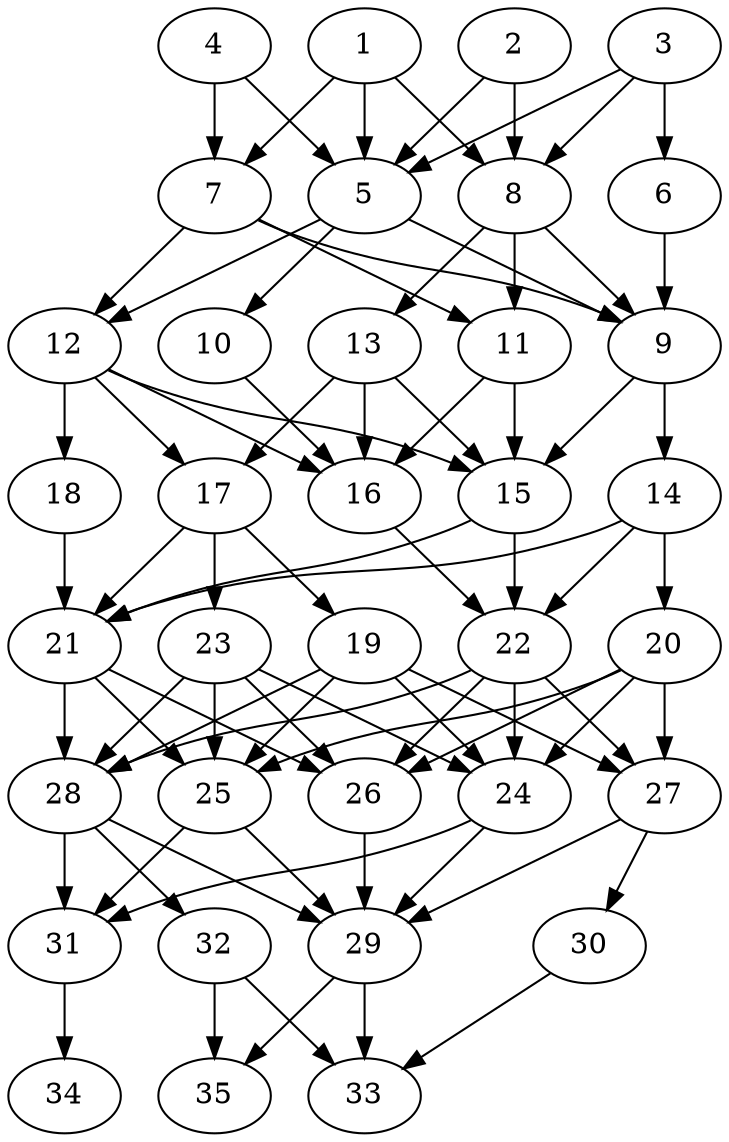 // DAG automatically generated by daggen at Thu Oct  3 14:05:37 2019
// ./daggen --dot -n 35 --ccr 0.4 --fat 0.5 --regular 0.9 --density 0.9 --mindata 5242880 --maxdata 52428800 
digraph G {
  1 [size="101025280", alpha="0.06", expect_size="40410112"] 
  1 -> 5 [size ="40410112"]
  1 -> 7 [size ="40410112"]
  1 -> 8 [size ="40410112"]
  2 [size="129966080", alpha="0.02", expect_size="51986432"] 
  2 -> 5 [size ="51986432"]
  2 -> 8 [size ="51986432"]
  3 [size="64209920", alpha="0.01", expect_size="25683968"] 
  3 -> 5 [size ="25683968"]
  3 -> 6 [size ="25683968"]
  3 -> 8 [size ="25683968"]
  4 [size="47897600", alpha="0.01", expect_size="19159040"] 
  4 -> 5 [size ="19159040"]
  4 -> 7 [size ="19159040"]
  5 [size="13524480", alpha="0.18", expect_size="5409792"] 
  5 -> 9 [size ="5409792"]
  5 -> 10 [size ="5409792"]
  5 -> 12 [size ="5409792"]
  6 [size="126786560", alpha="0.01", expect_size="50714624"] 
  6 -> 9 [size ="50714624"]
  7 [size="18096640", alpha="0.14", expect_size="7238656"] 
  7 -> 9 [size ="7238656"]
  7 -> 11 [size ="7238656"]
  7 -> 12 [size ="7238656"]
  8 [size="109852160", alpha="0.03", expect_size="43940864"] 
  8 -> 9 [size ="43940864"]
  8 -> 11 [size ="43940864"]
  8 -> 13 [size ="43940864"]
  9 [size="114329600", alpha="0.02", expect_size="45731840"] 
  9 -> 14 [size ="45731840"]
  9 -> 15 [size ="45731840"]
  10 [size="62471680", alpha="0.11", expect_size="24988672"] 
  10 -> 16 [size ="24988672"]
  11 [size="13273600", alpha="0.02", expect_size="5309440"] 
  11 -> 15 [size ="5309440"]
  11 -> 16 [size ="5309440"]
  12 [size="46016000", alpha="0.02", expect_size="18406400"] 
  12 -> 15 [size ="18406400"]
  12 -> 16 [size ="18406400"]
  12 -> 17 [size ="18406400"]
  12 -> 18 [size ="18406400"]
  13 [size="57292800", alpha="0.10", expect_size="22917120"] 
  13 -> 15 [size ="22917120"]
  13 -> 16 [size ="22917120"]
  13 -> 17 [size ="22917120"]
  14 [size="64977920", alpha="0.06", expect_size="25991168"] 
  14 -> 20 [size ="25991168"]
  14 -> 21 [size ="25991168"]
  14 -> 22 [size ="25991168"]
  15 [size="73131520", alpha="0.10", expect_size="29252608"] 
  15 -> 21 [size ="29252608"]
  15 -> 22 [size ="29252608"]
  16 [size="63411200", alpha="0.14", expect_size="25364480"] 
  16 -> 22 [size ="25364480"]
  17 [size="68288000", alpha="0.03", expect_size="27315200"] 
  17 -> 19 [size ="27315200"]
  17 -> 21 [size ="27315200"]
  17 -> 23 [size ="27315200"]
  18 [size="34196480", alpha="0.19", expect_size="13678592"] 
  18 -> 21 [size ="13678592"]
  19 [size="53544960", alpha="0.12", expect_size="21417984"] 
  19 -> 24 [size ="21417984"]
  19 -> 25 [size ="21417984"]
  19 -> 27 [size ="21417984"]
  19 -> 28 [size ="21417984"]
  20 [size="63411200", alpha="0.00", expect_size="25364480"] 
  20 -> 24 [size ="25364480"]
  20 -> 25 [size ="25364480"]
  20 -> 26 [size ="25364480"]
  20 -> 27 [size ="25364480"]
  21 [size="130498560", alpha="0.03", expect_size="52199424"] 
  21 -> 25 [size ="52199424"]
  21 -> 26 [size ="52199424"]
  21 -> 28 [size ="52199424"]
  22 [size="24199680", alpha="0.06", expect_size="9679872"] 
  22 -> 24 [size ="9679872"]
  22 -> 26 [size ="9679872"]
  22 -> 27 [size ="9679872"]
  22 -> 28 [size ="9679872"]
  23 [size="34920960", alpha="0.17", expect_size="13968384"] 
  23 -> 24 [size ="13968384"]
  23 -> 25 [size ="13968384"]
  23 -> 26 [size ="13968384"]
  23 -> 28 [size ="13968384"]
  24 [size="96430080", alpha="0.15", expect_size="38572032"] 
  24 -> 29 [size ="38572032"]
  24 -> 31 [size ="38572032"]
  25 [size="130375680", alpha="0.12", expect_size="52150272"] 
  25 -> 29 [size ="52150272"]
  25 -> 31 [size ="52150272"]
  26 [size="73489920", alpha="0.09", expect_size="29395968"] 
  26 -> 29 [size ="29395968"]
  27 [size="37250560", alpha="0.06", expect_size="14900224"] 
  27 -> 29 [size ="14900224"]
  27 -> 30 [size ="14900224"]
  28 [size="56035840", alpha="0.20", expect_size="22414336"] 
  28 -> 29 [size ="22414336"]
  28 -> 31 [size ="22414336"]
  28 -> 32 [size ="22414336"]
  29 [size="51522560", alpha="0.11", expect_size="20609024"] 
  29 -> 33 [size ="20609024"]
  29 -> 35 [size ="20609024"]
  30 [size="122785280", alpha="0.10", expect_size="49114112"] 
  30 -> 33 [size ="49114112"]
  31 [size="123453440", alpha="0.10", expect_size="49381376"] 
  31 -> 34 [size ="49381376"]
  32 [size="23482880", alpha="0.15", expect_size="9393152"] 
  32 -> 33 [size ="9393152"]
  32 -> 35 [size ="9393152"]
  33 [size="57699840", alpha="0.08", expect_size="23079936"] 
  34 [size="41277440", alpha="0.09", expect_size="16510976"] 
  35 [size="126976000", alpha="0.00", expect_size="50790400"] 
}
